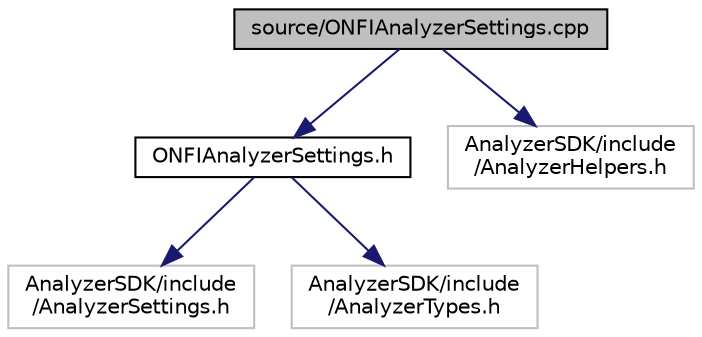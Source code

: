 digraph "source/ONFIAnalyzerSettings.cpp"
{
  edge [fontname="Helvetica",fontsize="10",labelfontname="Helvetica",labelfontsize="10"];
  node [fontname="Helvetica",fontsize="10",shape=record];
  Node0 [label="source/ONFIAnalyzerSettings.cpp",height=0.2,width=0.4,color="black", fillcolor="grey75", style="filled", fontcolor="black"];
  Node0 -> Node1 [color="midnightblue",fontsize="10",style="solid",fontname="Helvetica"];
  Node1 [label="ONFIAnalyzerSettings.h",height=0.2,width=0.4,color="black", fillcolor="white", style="filled",URL="$ONFIAnalyzerSettings_8h.html",tooltip="this fucntion will define the settings our analyzer needs, and create interfaces that’ll allow the L..."];
  Node1 -> Node2 [color="midnightblue",fontsize="10",style="solid",fontname="Helvetica"];
  Node2 [label="AnalyzerSDK/include\l/AnalyzerSettings.h",height=0.2,width=0.4,color="grey75", fillcolor="white", style="filled"];
  Node1 -> Node3 [color="midnightblue",fontsize="10",style="solid",fontname="Helvetica"];
  Node3 [label="AnalyzerSDK/include\l/AnalyzerTypes.h",height=0.2,width=0.4,color="grey75", fillcolor="white", style="filled"];
  Node0 -> Node4 [color="midnightblue",fontsize="10",style="solid",fontname="Helvetica"];
  Node4 [label="AnalyzerSDK/include\l/AnalyzerHelpers.h",height=0.2,width=0.4,color="grey75", fillcolor="white", style="filled"];
}
